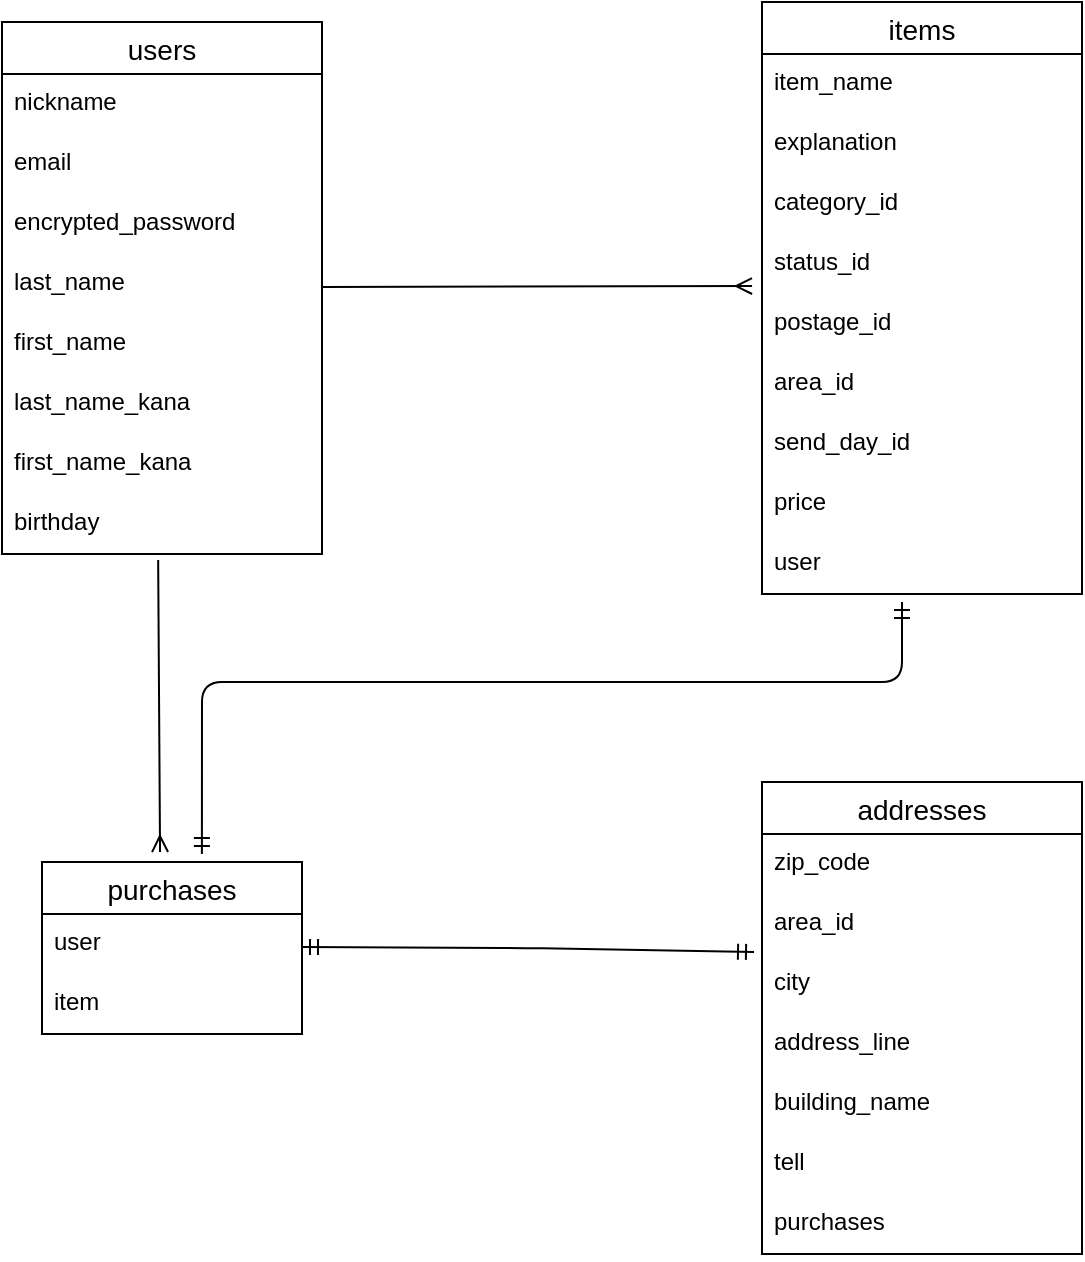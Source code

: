 <mxfile>
    <diagram id="cPPh2KGwn8adU6vLhbk4" name="ページ1">
        <mxGraphModel dx="687" dy="647" grid="1" gridSize="10" guides="1" tooltips="1" connect="1" arrows="1" fold="1" page="1" pageScale="1" pageWidth="827" pageHeight="1169" math="0" shadow="0">
            <root>
                <mxCell id="0"/>
                <mxCell id="1" parent="0"/>
                <mxCell id="j3Uxh_TWHNdlDdTNUTFr-17" value="users" style="swimlane;fontStyle=0;childLayout=stackLayout;horizontal=1;startSize=26;horizontalStack=0;resizeParent=1;resizeParentMax=0;resizeLast=0;collapsible=1;marginBottom=0;align=center;fontSize=14;" parent="1" vertex="1">
                    <mxGeometry x="70" y="70" width="160" height="266" as="geometry"/>
                </mxCell>
                <mxCell id="j3Uxh_TWHNdlDdTNUTFr-18" value="nickname" style="text;strokeColor=none;fillColor=none;spacingLeft=4;spacingRight=4;overflow=hidden;rotatable=0;points=[[0,0.5],[1,0.5]];portConstraint=eastwest;fontSize=12;" parent="j3Uxh_TWHNdlDdTNUTFr-17" vertex="1">
                    <mxGeometry y="26" width="160" height="30" as="geometry"/>
                </mxCell>
                <mxCell id="j3Uxh_TWHNdlDdTNUTFr-19" value="email" style="text;strokeColor=none;fillColor=none;spacingLeft=4;spacingRight=4;overflow=hidden;rotatable=0;points=[[0,0.5],[1,0.5]];portConstraint=eastwest;fontSize=12;" parent="j3Uxh_TWHNdlDdTNUTFr-17" vertex="1">
                    <mxGeometry y="56" width="160" height="30" as="geometry"/>
                </mxCell>
                <mxCell id="j3Uxh_TWHNdlDdTNUTFr-21" value="encrypted_password" style="text;strokeColor=none;fillColor=none;spacingLeft=4;spacingRight=4;overflow=hidden;rotatable=0;points=[[0,0.5],[1,0.5]];portConstraint=eastwest;fontSize=12;" parent="j3Uxh_TWHNdlDdTNUTFr-17" vertex="1">
                    <mxGeometry y="86" width="160" height="30" as="geometry"/>
                </mxCell>
                <mxCell id="j3Uxh_TWHNdlDdTNUTFr-23" value="last_name" style="text;strokeColor=none;fillColor=none;spacingLeft=4;spacingRight=4;overflow=hidden;rotatable=0;points=[[0,0.5],[1,0.5]];portConstraint=eastwest;fontSize=12;" parent="j3Uxh_TWHNdlDdTNUTFr-17" vertex="1">
                    <mxGeometry y="116" width="160" height="30" as="geometry"/>
                </mxCell>
                <mxCell id="j3Uxh_TWHNdlDdTNUTFr-24" value="first_name" style="text;strokeColor=none;fillColor=none;spacingLeft=4;spacingRight=4;overflow=hidden;rotatable=0;points=[[0,0.5],[1,0.5]];portConstraint=eastwest;fontSize=12;" parent="j3Uxh_TWHNdlDdTNUTFr-17" vertex="1">
                    <mxGeometry y="146" width="160" height="30" as="geometry"/>
                </mxCell>
                <mxCell id="j3Uxh_TWHNdlDdTNUTFr-20" value="last_name_kana" style="text;strokeColor=none;fillColor=none;spacingLeft=4;spacingRight=4;overflow=hidden;rotatable=0;points=[[0,0.5],[1,0.5]];portConstraint=eastwest;fontSize=12;" parent="j3Uxh_TWHNdlDdTNUTFr-17" vertex="1">
                    <mxGeometry y="176" width="160" height="30" as="geometry"/>
                </mxCell>
                <mxCell id="j3Uxh_TWHNdlDdTNUTFr-25" value="first_name_kana" style="text;strokeColor=none;fillColor=none;spacingLeft=4;spacingRight=4;overflow=hidden;rotatable=0;points=[[0,0.5],[1,0.5]];portConstraint=eastwest;fontSize=12;" parent="j3Uxh_TWHNdlDdTNUTFr-17" vertex="1">
                    <mxGeometry y="206" width="160" height="30" as="geometry"/>
                </mxCell>
                <mxCell id="j3Uxh_TWHNdlDdTNUTFr-27" value="birthday" style="text;strokeColor=none;fillColor=none;spacingLeft=4;spacingRight=4;overflow=hidden;rotatable=0;points=[[0,0.5],[1,0.5]];portConstraint=eastwest;fontSize=12;" parent="j3Uxh_TWHNdlDdTNUTFr-17" vertex="1">
                    <mxGeometry y="236" width="160" height="30" as="geometry"/>
                </mxCell>
                <mxCell id="j3Uxh_TWHNdlDdTNUTFr-70" value="items" style="swimlane;fontStyle=0;childLayout=stackLayout;horizontal=1;startSize=26;horizontalStack=0;resizeParent=1;resizeParentMax=0;resizeLast=0;collapsible=1;marginBottom=0;align=center;fontSize=14;" parent="1" vertex="1">
                    <mxGeometry x="450" y="60" width="160" height="296" as="geometry"/>
                </mxCell>
                <mxCell id="j3Uxh_TWHNdlDdTNUTFr-71" value="item_name" style="text;strokeColor=none;fillColor=none;spacingLeft=4;spacingRight=4;overflow=hidden;rotatable=0;points=[[0,0.5],[1,0.5]];portConstraint=eastwest;fontSize=12;" parent="j3Uxh_TWHNdlDdTNUTFr-70" vertex="1">
                    <mxGeometry y="26" width="160" height="30" as="geometry"/>
                </mxCell>
                <mxCell id="j3Uxh_TWHNdlDdTNUTFr-72" value="explanation" style="text;strokeColor=none;fillColor=none;spacingLeft=4;spacingRight=4;overflow=hidden;rotatable=0;points=[[0,0.5],[1,0.5]];portConstraint=eastwest;fontSize=12;" parent="j3Uxh_TWHNdlDdTNUTFr-70" vertex="1">
                    <mxGeometry y="56" width="160" height="30" as="geometry"/>
                </mxCell>
                <mxCell id="j3Uxh_TWHNdlDdTNUTFr-73" value="category_id" style="text;strokeColor=none;fillColor=none;spacingLeft=4;spacingRight=4;overflow=hidden;rotatable=0;points=[[0,0.5],[1,0.5]];portConstraint=eastwest;fontSize=12;" parent="j3Uxh_TWHNdlDdTNUTFr-70" vertex="1">
                    <mxGeometry y="86" width="160" height="30" as="geometry"/>
                </mxCell>
                <mxCell id="j3Uxh_TWHNdlDdTNUTFr-74" value="status_id" style="text;strokeColor=none;fillColor=none;spacingLeft=4;spacingRight=4;overflow=hidden;rotatable=0;points=[[0,0.5],[1,0.5]];portConstraint=eastwest;fontSize=12;" parent="j3Uxh_TWHNdlDdTNUTFr-70" vertex="1">
                    <mxGeometry y="116" width="160" height="30" as="geometry"/>
                </mxCell>
                <mxCell id="j3Uxh_TWHNdlDdTNUTFr-75" value="postage_id" style="text;strokeColor=none;fillColor=none;spacingLeft=4;spacingRight=4;overflow=hidden;rotatable=0;points=[[0,0.5],[1,0.5]];portConstraint=eastwest;fontSize=12;" parent="j3Uxh_TWHNdlDdTNUTFr-70" vertex="1">
                    <mxGeometry y="146" width="160" height="30" as="geometry"/>
                </mxCell>
                <mxCell id="j3Uxh_TWHNdlDdTNUTFr-76" value="area_id" style="text;strokeColor=none;fillColor=none;spacingLeft=4;spacingRight=4;overflow=hidden;rotatable=0;points=[[0,0.5],[1,0.5]];portConstraint=eastwest;fontSize=12;" parent="j3Uxh_TWHNdlDdTNUTFr-70" vertex="1">
                    <mxGeometry y="176" width="160" height="30" as="geometry"/>
                </mxCell>
                <mxCell id="j3Uxh_TWHNdlDdTNUTFr-77" value="send_day_id" style="text;strokeColor=none;fillColor=none;spacingLeft=4;spacingRight=4;overflow=hidden;rotatable=0;points=[[0,0.5],[1,0.5]];portConstraint=eastwest;fontSize=12;" parent="j3Uxh_TWHNdlDdTNUTFr-70" vertex="1">
                    <mxGeometry y="206" width="160" height="30" as="geometry"/>
                </mxCell>
                <mxCell id="j3Uxh_TWHNdlDdTNUTFr-78" value="price" style="text;strokeColor=none;fillColor=none;spacingLeft=4;spacingRight=4;overflow=hidden;rotatable=0;points=[[0,0.5],[1,0.5]];portConstraint=eastwest;fontSize=12;" parent="j3Uxh_TWHNdlDdTNUTFr-70" vertex="1">
                    <mxGeometry y="236" width="160" height="30" as="geometry"/>
                </mxCell>
                <mxCell id="j3Uxh_TWHNdlDdTNUTFr-83" value="user" style="text;strokeColor=none;fillColor=none;spacingLeft=4;spacingRight=4;overflow=hidden;rotatable=0;points=[[0,0.5],[1,0.5]];portConstraint=eastwest;fontSize=12;" parent="j3Uxh_TWHNdlDdTNUTFr-70" vertex="1">
                    <mxGeometry y="266" width="160" height="30" as="geometry"/>
                </mxCell>
                <mxCell id="j3Uxh_TWHNdlDdTNUTFr-84" value="purchases" style="swimlane;fontStyle=0;childLayout=stackLayout;horizontal=1;startSize=26;horizontalStack=0;resizeParent=1;resizeParentMax=0;resizeLast=0;collapsible=1;marginBottom=0;align=center;fontSize=14;" parent="1" vertex="1">
                    <mxGeometry x="90" y="490" width="130" height="86" as="geometry"/>
                </mxCell>
                <mxCell id="j3Uxh_TWHNdlDdTNUTFr-85" value="user" style="text;strokeColor=none;fillColor=none;spacingLeft=4;spacingRight=4;overflow=hidden;rotatable=0;points=[[0,0.5],[1,0.5]];portConstraint=eastwest;fontSize=12;" parent="j3Uxh_TWHNdlDdTNUTFr-84" vertex="1">
                    <mxGeometry y="26" width="130" height="30" as="geometry"/>
                </mxCell>
                <mxCell id="j3Uxh_TWHNdlDdTNUTFr-86" value="item" style="text;strokeColor=none;fillColor=none;spacingLeft=4;spacingRight=4;overflow=hidden;rotatable=0;points=[[0,0.5],[1,0.5]];portConstraint=eastwest;fontSize=12;" parent="j3Uxh_TWHNdlDdTNUTFr-84" vertex="1">
                    <mxGeometry y="56" width="130" height="30" as="geometry"/>
                </mxCell>
                <mxCell id="j3Uxh_TWHNdlDdTNUTFr-88" value="addresses" style="swimlane;fontStyle=0;childLayout=stackLayout;horizontal=1;startSize=26;horizontalStack=0;resizeParent=1;resizeParentMax=0;resizeLast=0;collapsible=1;marginBottom=0;align=center;fontSize=14;" parent="1" vertex="1">
                    <mxGeometry x="450" y="450" width="160" height="236" as="geometry"/>
                </mxCell>
                <mxCell id="2" value="zip_code" style="text;strokeColor=none;fillColor=none;spacingLeft=4;spacingRight=4;overflow=hidden;rotatable=0;points=[[0,0.5],[1,0.5]];portConstraint=eastwest;fontSize=12;" vertex="1" parent="j3Uxh_TWHNdlDdTNUTFr-88">
                    <mxGeometry y="26" width="160" height="30" as="geometry"/>
                </mxCell>
                <mxCell id="j3Uxh_TWHNdlDdTNUTFr-89" value="area_id" style="text;strokeColor=none;fillColor=none;spacingLeft=4;spacingRight=4;overflow=hidden;rotatable=0;points=[[0,0.5],[1,0.5]];portConstraint=eastwest;fontSize=12;" parent="j3Uxh_TWHNdlDdTNUTFr-88" vertex="1">
                    <mxGeometry y="56" width="160" height="30" as="geometry"/>
                </mxCell>
                <mxCell id="j3Uxh_TWHNdlDdTNUTFr-90" value="city" style="text;strokeColor=none;fillColor=none;spacingLeft=4;spacingRight=4;overflow=hidden;rotatable=0;points=[[0,0.5],[1,0.5]];portConstraint=eastwest;fontSize=12;" parent="j3Uxh_TWHNdlDdTNUTFr-88" vertex="1">
                    <mxGeometry y="86" width="160" height="30" as="geometry"/>
                </mxCell>
                <mxCell id="j3Uxh_TWHNdlDdTNUTFr-91" value="address_line" style="text;strokeColor=none;fillColor=none;spacingLeft=4;spacingRight=4;overflow=hidden;rotatable=0;points=[[0,0.5],[1,0.5]];portConstraint=eastwest;fontSize=12;" parent="j3Uxh_TWHNdlDdTNUTFr-88" vertex="1">
                    <mxGeometry y="116" width="160" height="30" as="geometry"/>
                </mxCell>
                <mxCell id="j3Uxh_TWHNdlDdTNUTFr-92" value="building_name" style="text;strokeColor=none;fillColor=none;spacingLeft=4;spacingRight=4;overflow=hidden;rotatable=0;points=[[0,0.5],[1,0.5]];portConstraint=eastwest;fontSize=12;" parent="j3Uxh_TWHNdlDdTNUTFr-88" vertex="1">
                    <mxGeometry y="146" width="160" height="30" as="geometry"/>
                </mxCell>
                <mxCell id="j3Uxh_TWHNdlDdTNUTFr-93" value="tell" style="text;strokeColor=none;fillColor=none;spacingLeft=4;spacingRight=4;overflow=hidden;rotatable=0;points=[[0,0.5],[1,0.5]];portConstraint=eastwest;fontSize=12;" parent="j3Uxh_TWHNdlDdTNUTFr-88" vertex="1">
                    <mxGeometry y="176" width="160" height="30" as="geometry"/>
                </mxCell>
                <mxCell id="8" value="purchases" style="text;strokeColor=none;fillColor=none;spacingLeft=4;spacingRight=4;overflow=hidden;rotatable=0;points=[[0,0.5],[1,0.5]];portConstraint=eastwest;fontSize=12;" vertex="1" parent="j3Uxh_TWHNdlDdTNUTFr-88">
                    <mxGeometry y="206" width="160" height="30" as="geometry"/>
                </mxCell>
                <mxCell id="j3Uxh_TWHNdlDdTNUTFr-101" value="" style="fontSize=12;html=1;endArrow=ERmandOne;startArrow=ERmandOne;entryX=-0.025;entryY=-0.033;entryDx=0;entryDy=0;entryPerimeter=0;" parent="1" target="j3Uxh_TWHNdlDdTNUTFr-90" edge="1">
                    <mxGeometry width="100" height="100" relative="1" as="geometry">
                        <mxPoint x="220" y="532.5" as="sourcePoint"/>
                        <mxPoint x="440" y="550" as="targetPoint"/>
                        <Array as="points">
                            <mxPoint x="330" y="533"/>
                        </Array>
                    </mxGeometry>
                </mxCell>
                <mxCell id="j3Uxh_TWHNdlDdTNUTFr-112" value="" style="fontSize=12;html=1;endArrow=ERmany;entryX=-0.031;entryY=0.867;entryDx=0;entryDy=0;entryPerimeter=0;" parent="1" target="j3Uxh_TWHNdlDdTNUTFr-74" edge="1">
                    <mxGeometry width="100" height="100" relative="1" as="geometry">
                        <mxPoint x="230" y="202.5" as="sourcePoint"/>
                        <mxPoint x="380" y="202.5" as="targetPoint"/>
                    </mxGeometry>
                </mxCell>
                <mxCell id="j3Uxh_TWHNdlDdTNUTFr-113" value="" style="fontSize=12;html=1;endArrow=ERmany;exitX=0.488;exitY=1.1;exitDx=0;exitDy=0;exitPerimeter=0;entryX=0.454;entryY=-0.058;entryDx=0;entryDy=0;entryPerimeter=0;" parent="1" source="j3Uxh_TWHNdlDdTNUTFr-27" target="j3Uxh_TWHNdlDdTNUTFr-84" edge="1">
                    <mxGeometry width="100" height="100" relative="1" as="geometry">
                        <mxPoint x="290" y="360" as="sourcePoint"/>
                        <mxPoint x="290" y="430" as="targetPoint"/>
                    </mxGeometry>
                </mxCell>
                <mxCell id="j3Uxh_TWHNdlDdTNUTFr-115" value="" style="fontSize=12;html=1;endArrow=ERmandOne;startArrow=ERmandOne;edgeStyle=orthogonalEdgeStyle;exitX=0.615;exitY=-0.047;exitDx=0;exitDy=0;exitPerimeter=0;" parent="1" source="j3Uxh_TWHNdlDdTNUTFr-84" edge="1">
                    <mxGeometry width="100" height="100" relative="1" as="geometry">
                        <mxPoint x="170" y="480" as="sourcePoint"/>
                        <mxPoint x="520" y="360" as="targetPoint"/>
                        <Array as="points">
                            <mxPoint x="170" y="400"/>
                            <mxPoint x="520" y="400"/>
                        </Array>
                    </mxGeometry>
                </mxCell>
            </root>
        </mxGraphModel>
    </diagram>
</mxfile>